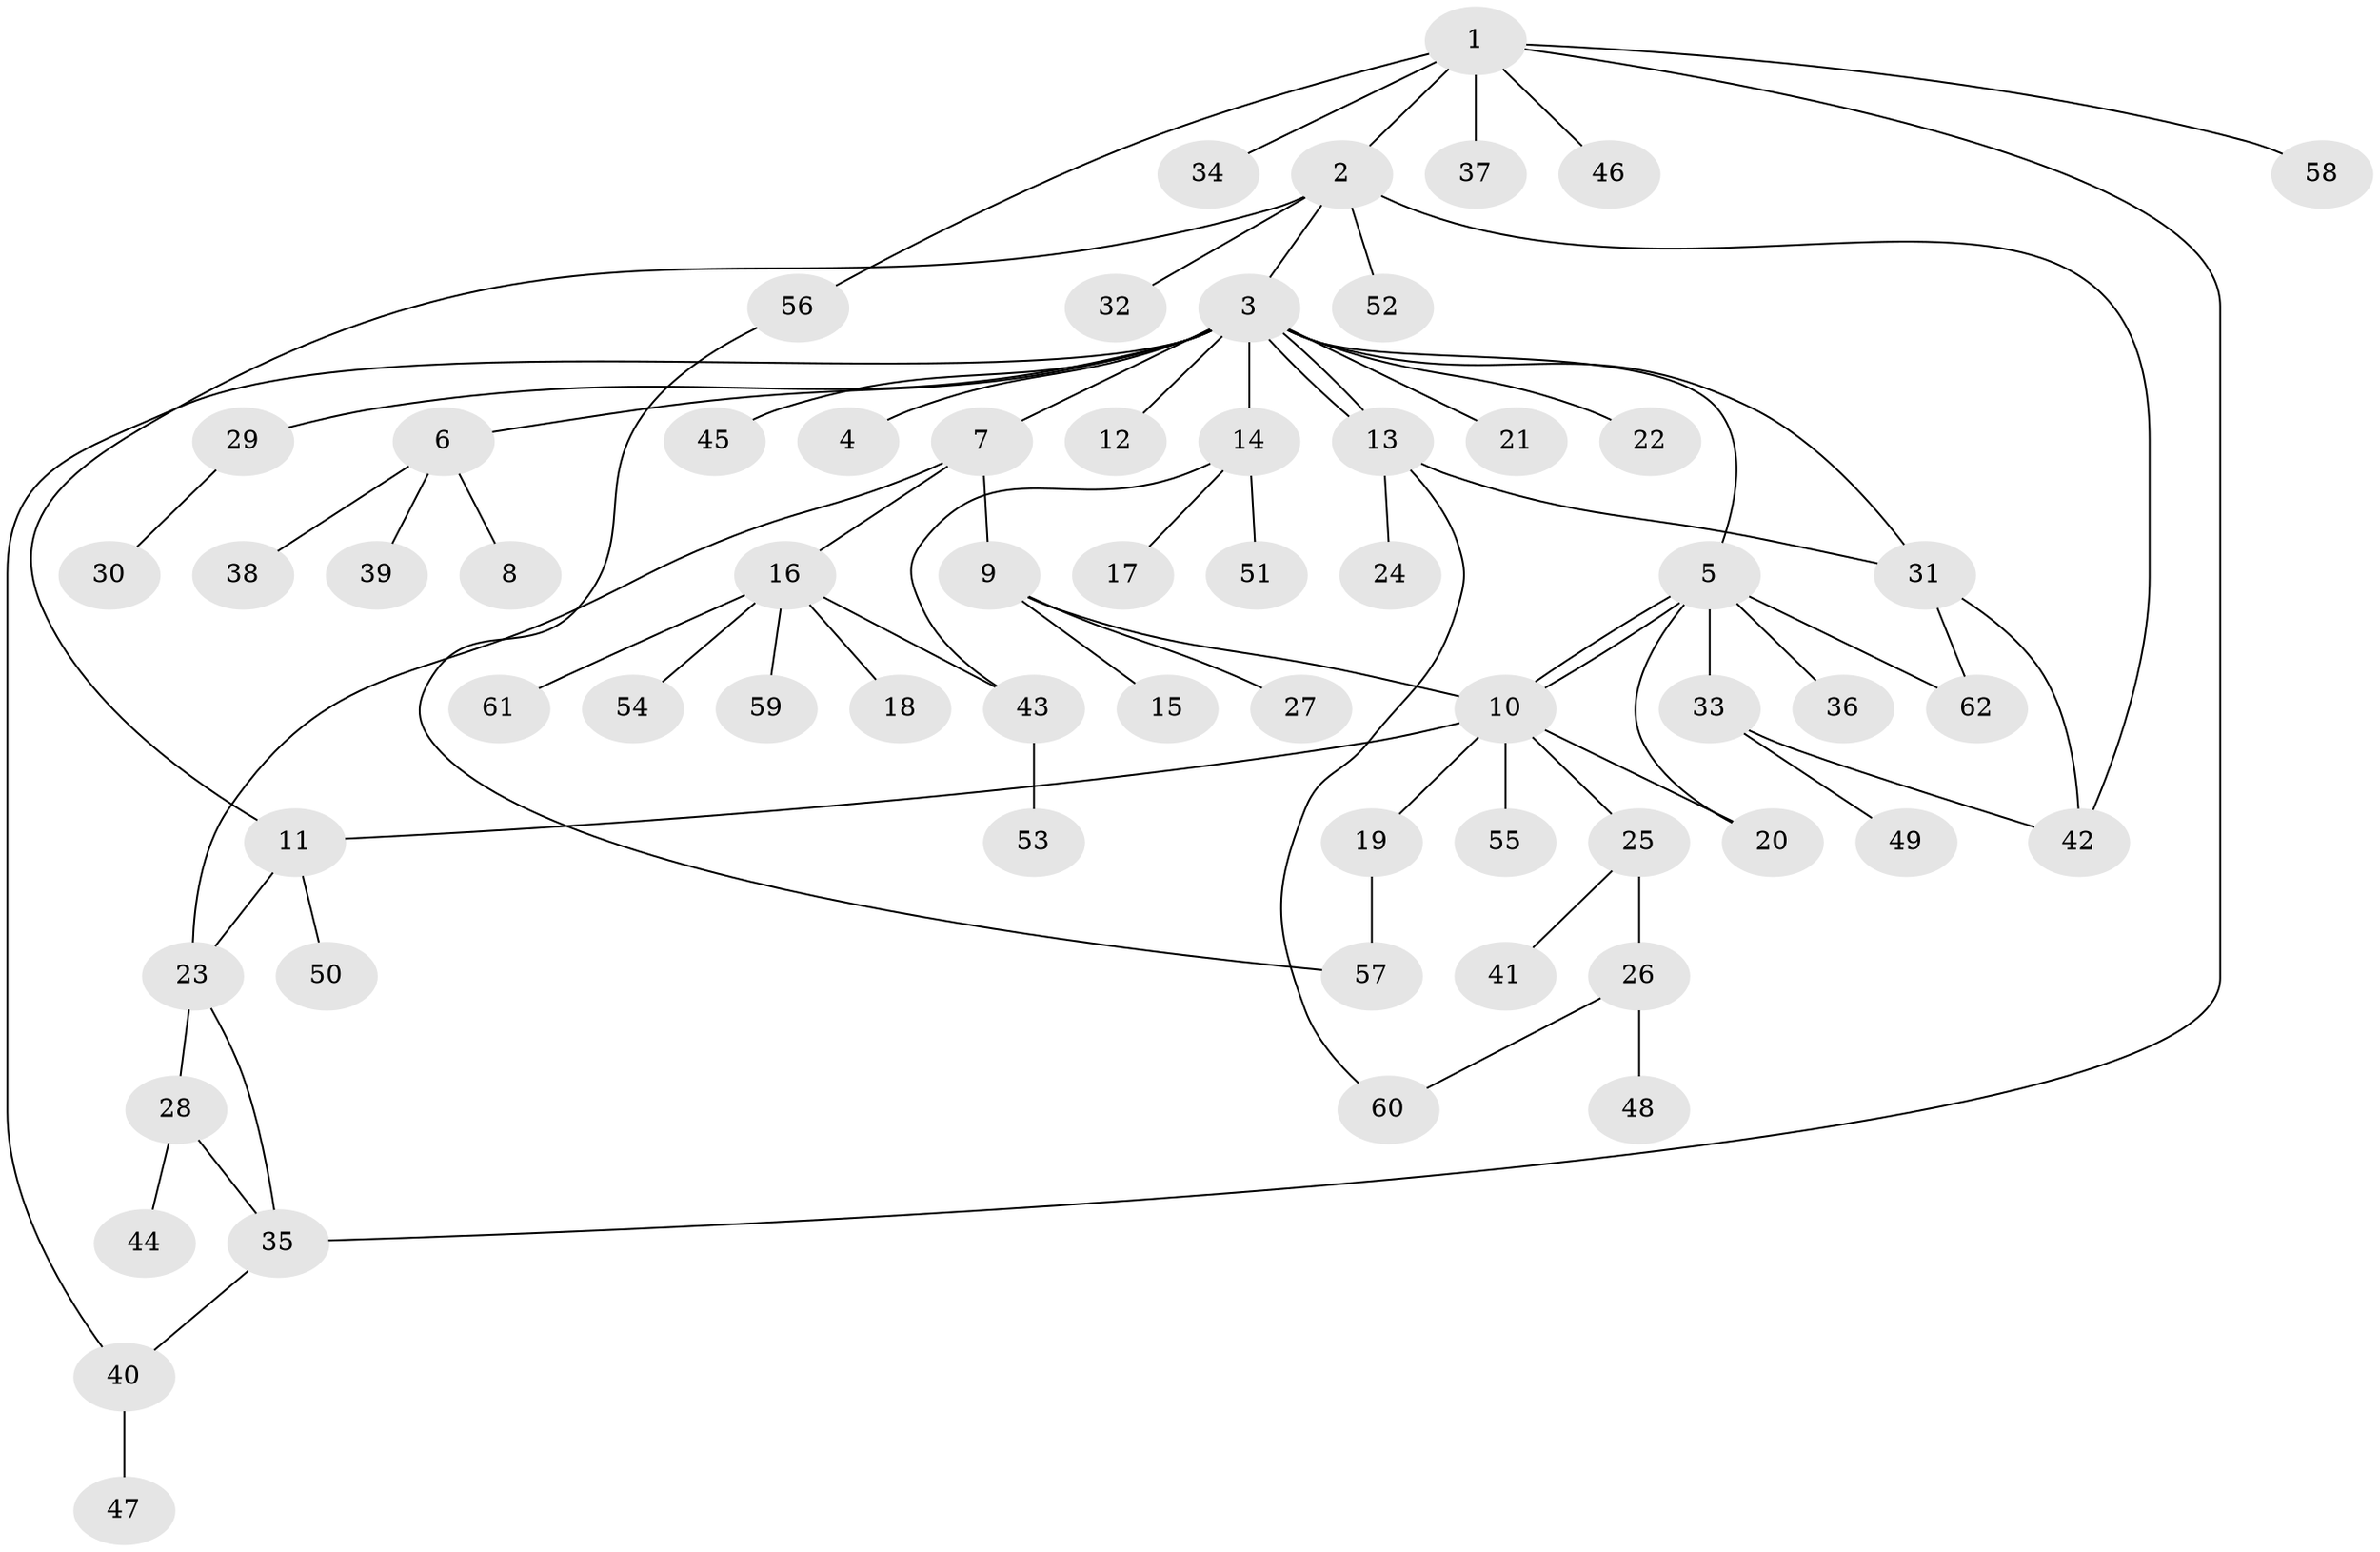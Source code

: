 // Generated by graph-tools (version 1.1) at 2025/49/03/09/25 03:49:58]
// undirected, 62 vertices, 77 edges
graph export_dot {
graph [start="1"]
  node [color=gray90,style=filled];
  1;
  2;
  3;
  4;
  5;
  6;
  7;
  8;
  9;
  10;
  11;
  12;
  13;
  14;
  15;
  16;
  17;
  18;
  19;
  20;
  21;
  22;
  23;
  24;
  25;
  26;
  27;
  28;
  29;
  30;
  31;
  32;
  33;
  34;
  35;
  36;
  37;
  38;
  39;
  40;
  41;
  42;
  43;
  44;
  45;
  46;
  47;
  48;
  49;
  50;
  51;
  52;
  53;
  54;
  55;
  56;
  57;
  58;
  59;
  60;
  61;
  62;
  1 -- 2;
  1 -- 34;
  1 -- 35;
  1 -- 37;
  1 -- 46;
  1 -- 56;
  1 -- 58;
  2 -- 3;
  2 -- 11;
  2 -- 32;
  2 -- 42;
  2 -- 52;
  3 -- 4;
  3 -- 5;
  3 -- 6;
  3 -- 7;
  3 -- 12;
  3 -- 13;
  3 -- 13;
  3 -- 14;
  3 -- 21;
  3 -- 22;
  3 -- 29;
  3 -- 31;
  3 -- 40;
  3 -- 45;
  5 -- 10;
  5 -- 10;
  5 -- 20;
  5 -- 33;
  5 -- 36;
  5 -- 62;
  6 -- 8;
  6 -- 38;
  6 -- 39;
  7 -- 9;
  7 -- 16;
  7 -- 23;
  9 -- 10;
  9 -- 15;
  9 -- 27;
  10 -- 11;
  10 -- 19;
  10 -- 20;
  10 -- 25;
  10 -- 55;
  11 -- 23;
  11 -- 50;
  13 -- 24;
  13 -- 31;
  13 -- 60;
  14 -- 17;
  14 -- 43;
  14 -- 51;
  16 -- 18;
  16 -- 43;
  16 -- 54;
  16 -- 59;
  16 -- 61;
  19 -- 57;
  23 -- 28;
  23 -- 35;
  25 -- 26;
  25 -- 41;
  26 -- 48;
  26 -- 60;
  28 -- 35;
  28 -- 44;
  29 -- 30;
  31 -- 42;
  31 -- 62;
  33 -- 42;
  33 -- 49;
  35 -- 40;
  40 -- 47;
  43 -- 53;
  56 -- 57;
}
